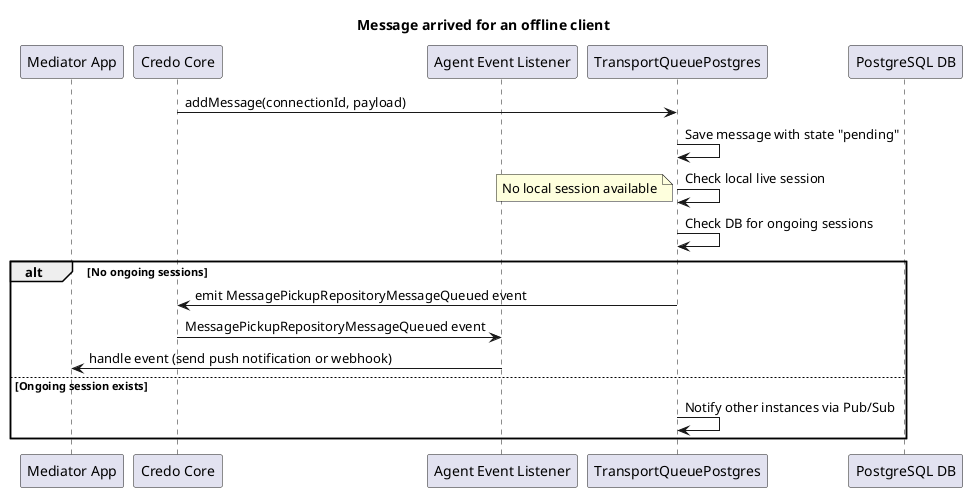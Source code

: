 @startuml
title Message arrived for an offline client

participant CA1 as "Mediator App"
participant CC1 as "Credo Core"
participant CC2 as "Agent Event Listener"
participant CP1 as "TransportQueuePostgres"
participant DB as "PostgreSQL DB"

CC1 -> CP1: addMessage(connectionId, payload)
CP1 -> CP1: Save message with state "pending"
CP1 -> CP1: Check local live session
note left
No local session available
end note
CP1 -> CP1: Check DB for ongoing sessions
alt No ongoing sessions
  CP1 -> CC1: emit MessagePickupRepositoryMessageQueued event
  CC1 -> CC2: MessagePickupRepositoryMessageQueued event
  CC2 -> CA1: handle event (send push notification or webhook)
else Ongoing session exists
  CP1 -> CP1: Notify other instances via Pub/Sub
end

@enduml
